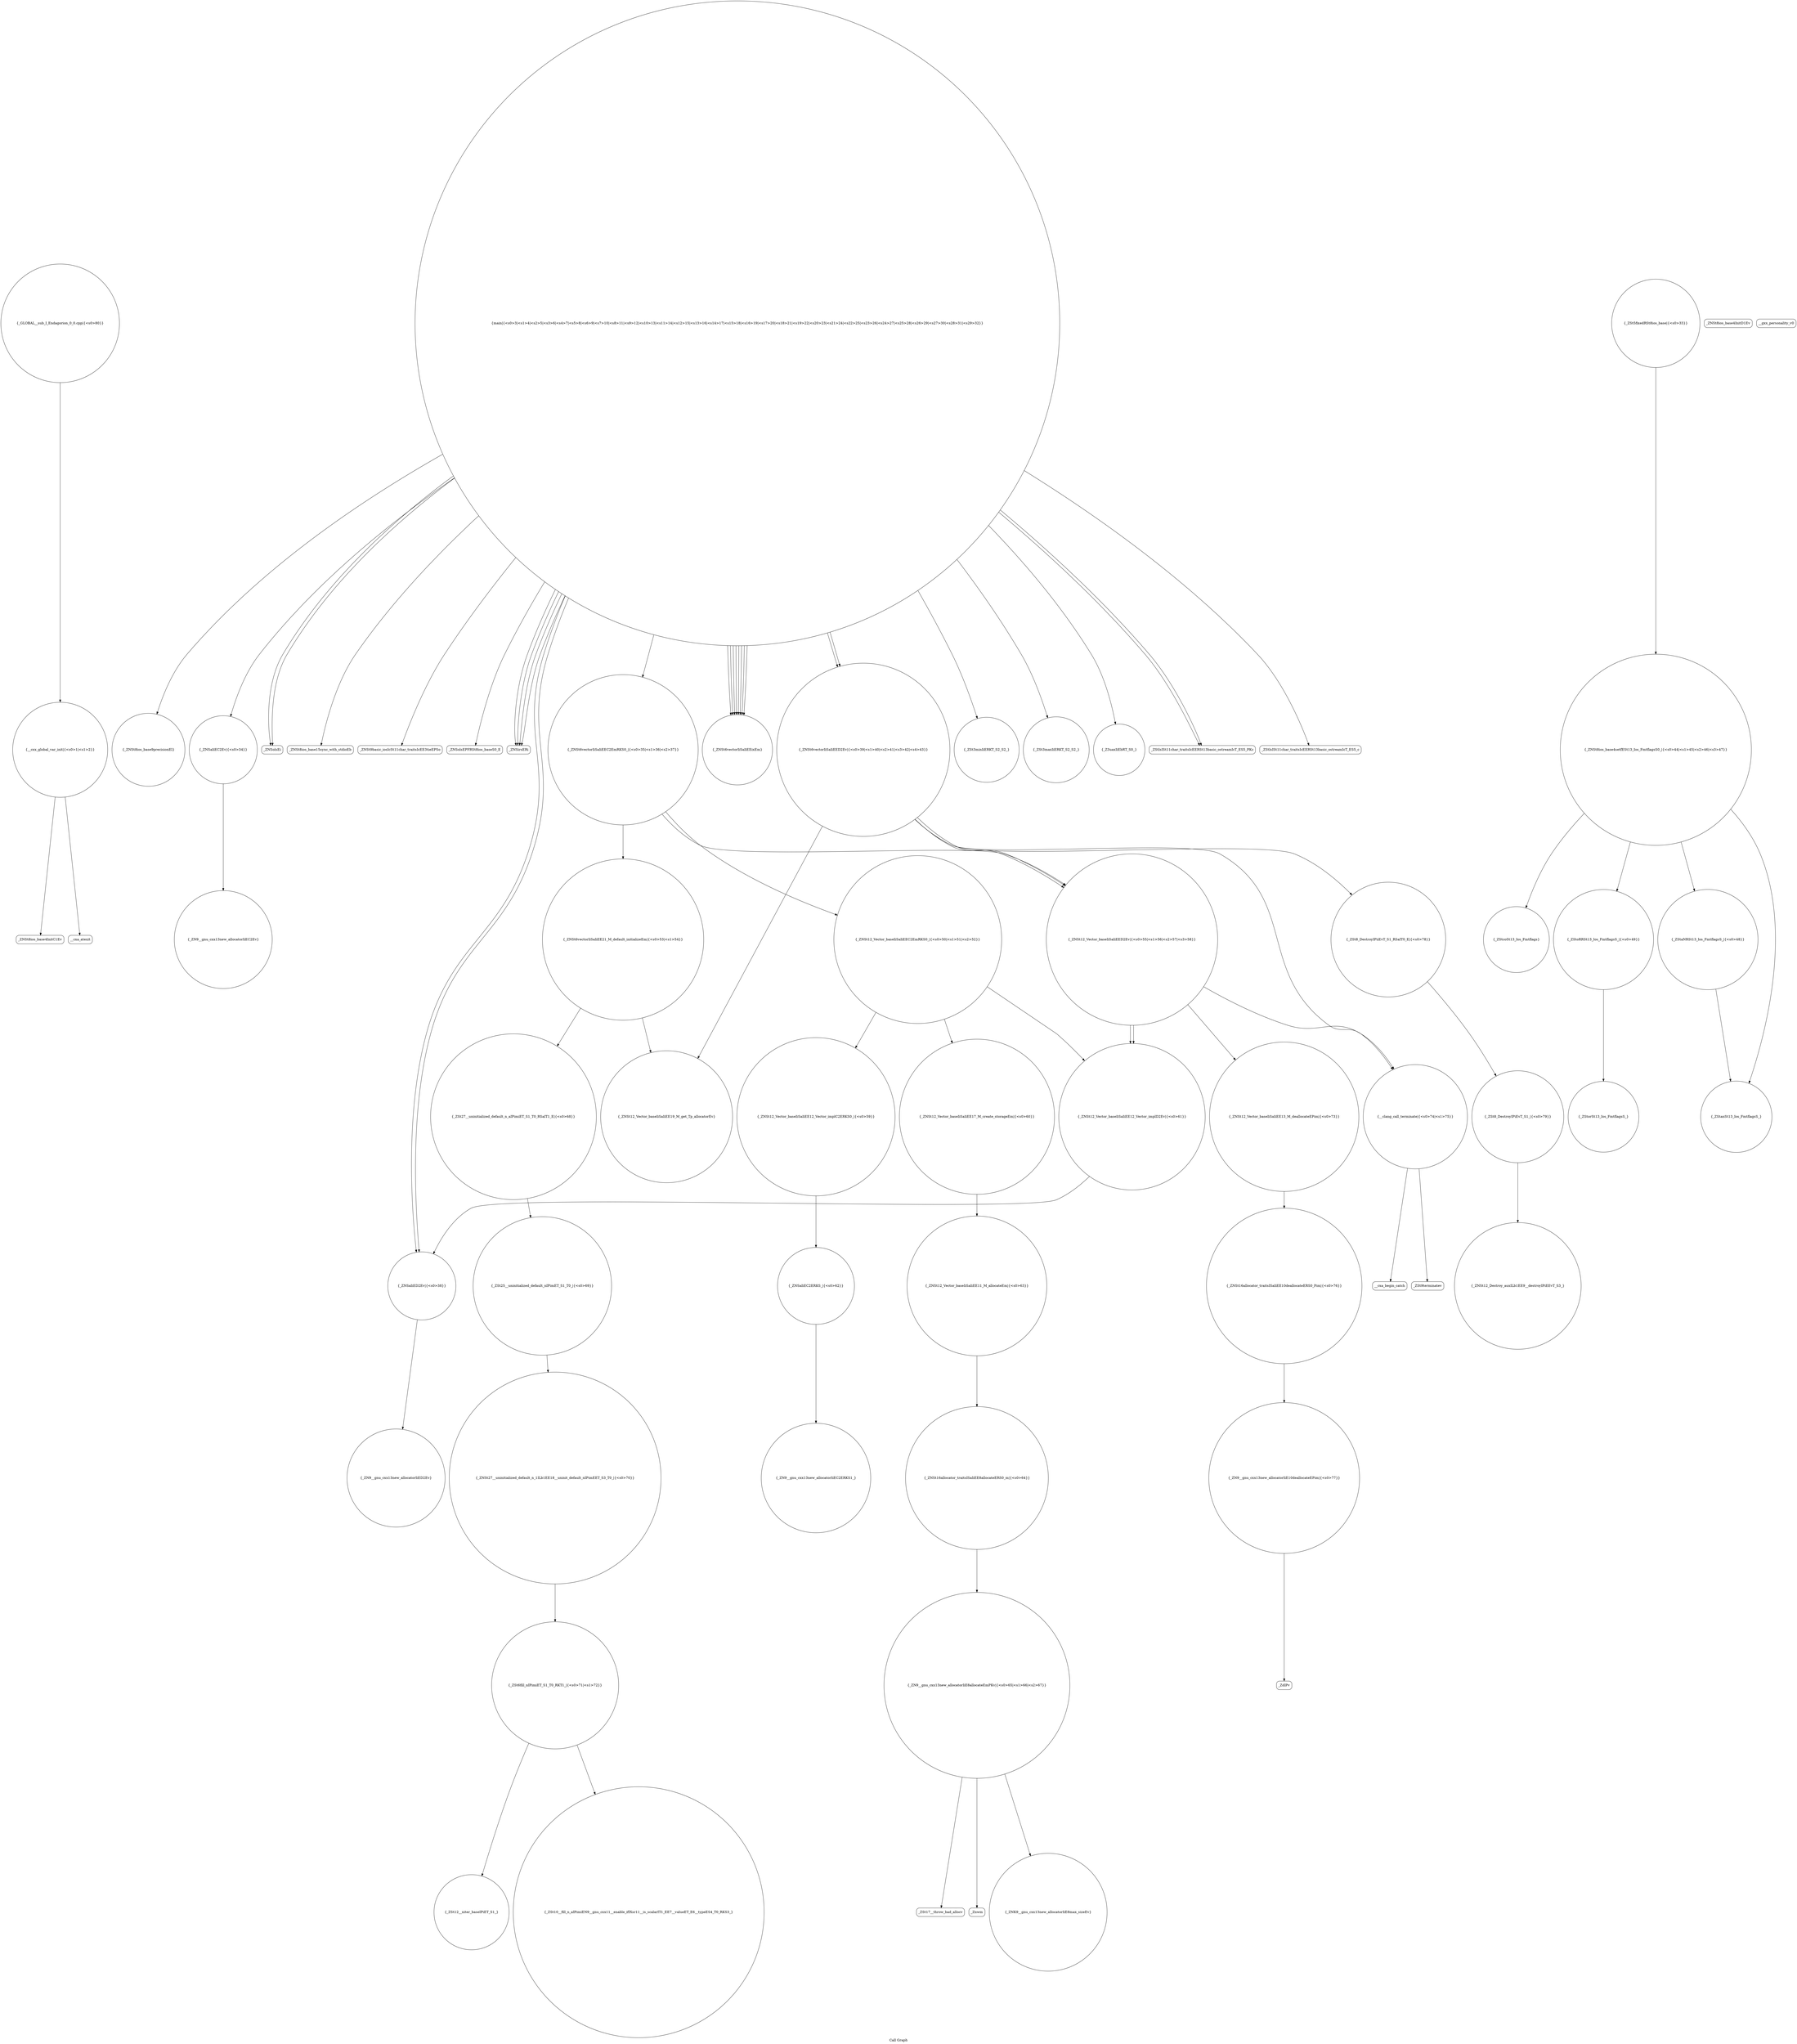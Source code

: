 digraph "Call Graph" {
	label="Call Graph";

	Node0x562578830e50 [shape=record,shape=circle,label="{__cxx_global_var_init|{<s0>1|<s1>2}}"];
	Node0x562578830e50:s0 -> Node0x562578830ed0[color=black];
	Node0x562578830e50:s1 -> Node0x562578830fd0[color=black];
	Node0x5625788324d0 [shape=record,shape=circle,label="{_ZSt27__uninitialized_default_n_aIPimiET_S1_T0_RSaIT1_E|{<s0>68}}"];
	Node0x5625788324d0:s0 -> Node0x5625788325d0[color=black];
	Node0x5625788311d0 [shape=record,shape=circle,label="{_ZNSt8ios_base9precisionEl}"];
	Node0x562578833870 [shape=record,shape=circle,label="{_ZNSt12_Vector_baseIiSaIiEE13_M_deallocateEPim|{<s0>73}}"];
	Node0x562578833870:s0 -> Node0x562578833a70[color=black];
	Node0x562578831550 [shape=record,shape=circle,label="{_ZNSaIiED2Ev|{<s0>38}}"];
	Node0x562578831550:s0 -> Node0x562578831d50[color=black];
	Node0x562578833bf0 [shape=record,shape=circle,label="{_ZSt8_DestroyIPiiEvT_S1_RSaIT0_E|{<s0>78}}"];
	Node0x562578833bf0:s0 -> Node0x562578833c70[color=black];
	Node0x5625788318d0 [shape=record,shape=Mrecord,label="{_ZNSolsEi}"];
	Node0x562578831c50 [shape=record,shape=circle,label="{_ZStorSt13_Ios_FmtflagsS_}"];
	Node0x562578831fd0 [shape=record,shape=circle,label="{_ZNSt12_Vector_baseIiSaIiEE17_M_create_storageEm|{<s0>60}}"];
	Node0x562578831fd0:s0 -> Node0x5625788321d0[color=black];
	Node0x562578832350 [shape=record,shape=circle,label="{_ZNK9__gnu_cxx13new_allocatorIiE8max_sizeEv}"];
	Node0x562578831050 [shape=record,shape=circle,label="{main|{<s0>3|<s1>4|<s2>5|<s3>6|<s4>7|<s5>8|<s6>9|<s7>10|<s8>11|<s9>12|<s10>13|<s11>14|<s12>15|<s13>16|<s14>17|<s15>18|<s16>19|<s17>20|<s18>21|<s19>22|<s20>23|<s21>24|<s22>25|<s23>26|<s24>27|<s25>28|<s26>29|<s27>30|<s28>31|<s29>32}}"];
	Node0x562578831050:s0 -> Node0x5625788310d0[color=black];
	Node0x562578831050:s1 -> Node0x562578831150[color=black];
	Node0x562578831050:s2 -> Node0x5625788311d0[color=black];
	Node0x562578831050:s3 -> Node0x562578831250[color=black];
	Node0x562578831050:s4 -> Node0x562578831350[color=black];
	Node0x562578831050:s5 -> Node0x562578831350[color=black];
	Node0x562578831050:s6 -> Node0x562578831350[color=black];
	Node0x562578831050:s7 -> Node0x5625788313d0[color=black];
	Node0x562578831050:s8 -> Node0x562578831450[color=black];
	Node0x562578831050:s9 -> Node0x562578831550[color=black];
	Node0x562578831050:s10 -> Node0x562578831350[color=black];
	Node0x562578831050:s11 -> Node0x5625788315d0[color=black];
	Node0x562578831050:s12 -> Node0x562578831550[color=black];
	Node0x562578831050:s13 -> Node0x562578831950[color=black];
	Node0x562578831050:s14 -> Node0x5625788315d0[color=black];
	Node0x562578831050:s15 -> Node0x5625788315d0[color=black];
	Node0x562578831050:s16 -> Node0x5625788315d0[color=black];
	Node0x562578831050:s17 -> Node0x5625788315d0[color=black];
	Node0x562578831050:s18 -> Node0x5625788315d0[color=black];
	Node0x562578831050:s19 -> Node0x5625788316d0[color=black];
	Node0x562578831050:s20 -> Node0x5625788315d0[color=black];
	Node0x562578831050:s21 -> Node0x5625788315d0[color=black];
	Node0x562578831050:s22 -> Node0x562578831750[color=black];
	Node0x562578831050:s23 -> Node0x562578831650[color=black];
	Node0x562578831050:s24 -> Node0x562578831850[color=black];
	Node0x562578831050:s25 -> Node0x5625788318d0[color=black];
	Node0x562578831050:s26 -> Node0x562578831850[color=black];
	Node0x562578831050:s27 -> Node0x5625788318d0[color=black];
	Node0x562578831050:s28 -> Node0x5625788317d0[color=black];
	Node0x562578831050:s29 -> Node0x562578831950[color=black];
	Node0x5625788336f0 [shape=record,shape=circle,label="{_ZSt6fill_nIPimiET_S1_T0_RKT1_|{<s0>71|<s1>72}}"];
	Node0x5625788336f0:s0 -> Node0x5625788337f0[color=black];
	Node0x5625788336f0:s1 -> Node0x562578833770[color=black];
	Node0x5625788313d0 [shape=record,shape=circle,label="{_ZNSaIiEC2Ev|{<s0>34}}"];
	Node0x5625788313d0:s0 -> Node0x562578831cd0[color=black];
	Node0x562578833a70 [shape=record,shape=circle,label="{_ZNSt16allocator_traitsISaIiEE10deallocateERS0_Pim|{<s0>76}}"];
	Node0x562578833a70:s0 -> Node0x562578833af0[color=black];
	Node0x562578831750 [shape=record,shape=circle,label="{_ZSt3maxIiERKT_S2_S2_}"];
	Node0x562578831ad0 [shape=record,shape=circle,label="{_ZStcoSt13_Ios_Fmtflags}"];
	Node0x562578831e50 [shape=record,shape=circle,label="{_ZNSt6vectorIiSaIiEE21_M_default_initializeEm|{<s0>53|<s1>54}}"];
	Node0x562578831e50:s0 -> Node0x562578832550[color=black];
	Node0x562578831e50:s1 -> Node0x5625788324d0[color=black];
	Node0x5625788321d0 [shape=record,shape=circle,label="{_ZNSt12_Vector_baseIiSaIiEE11_M_allocateEm|{<s0>63}}"];
	Node0x5625788321d0:s0 -> Node0x562578832250[color=black];
	Node0x562578830ed0 [shape=record,shape=Mrecord,label="{_ZNSt8ios_base4InitC1Ev}"];
	Node0x562578832550 [shape=record,shape=circle,label="{_ZNSt12_Vector_baseIiSaIiEE19_M_get_Tp_allocatorEv}"];
	Node0x562578831250 [shape=record,shape=Mrecord,label="{_ZNSolsEPFRSt8ios_baseS0_E}"];
	Node0x5625788338f0 [shape=record,shape=circle,label="{__clang_call_terminate|{<s0>74|<s1>75}}"];
	Node0x5625788338f0:s0 -> Node0x562578833970[color=black];
	Node0x5625788338f0:s1 -> Node0x5625788339f0[color=black];
	Node0x5625788315d0 [shape=record,shape=circle,label="{_ZNSt6vectorIiSaIiEEixEm}"];
	Node0x562578833c70 [shape=record,shape=circle,label="{_ZSt8_DestroyIPiEvT_S1_|{<s0>79}}"];
	Node0x562578833c70:s0 -> Node0x562578833cf0[color=black];
	Node0x562578831950 [shape=record,shape=circle,label="{_ZNSt6vectorIiSaIiEED2Ev|{<s0>39|<s1>40|<s2>41|<s3>42|<s4>43}}"];
	Node0x562578831950:s0 -> Node0x562578832550[color=black];
	Node0x562578831950:s1 -> Node0x562578833bf0[color=black];
	Node0x562578831950:s2 -> Node0x562578831ed0[color=black];
	Node0x562578831950:s3 -> Node0x562578831ed0[color=black];
	Node0x562578831950:s4 -> Node0x5625788338f0[color=black];
	Node0x562578831cd0 [shape=record,shape=circle,label="{_ZN9__gnu_cxx13new_allocatorIiEC2Ev}"];
	Node0x562578832050 [shape=record,shape=circle,label="{_ZNSt12_Vector_baseIiSaIiEE12_Vector_implD2Ev|{<s0>61}}"];
	Node0x562578832050:s0 -> Node0x562578831550[color=black];
	Node0x5625788323d0 [shape=record,shape=Mrecord,label="{_ZSt17__throw_bad_allocv}"];
	Node0x5625788310d0 [shape=record,shape=Mrecord,label="{_ZNSt8ios_base15sync_with_stdioEb}"];
	Node0x562578833770 [shape=record,shape=circle,label="{_ZSt10__fill_n_aIPimiEN9__gnu_cxx11__enable_ifIXsr11__is_scalarIT1_EE7__valueET_E6__typeES4_T0_RKS3_}"];
	Node0x562578831450 [shape=record,shape=circle,label="{_ZNSt6vectorIiSaIiEEC2EmRKS0_|{<s0>35|<s1>36|<s2>37}}"];
	Node0x562578831450:s0 -> Node0x562578831dd0[color=black];
	Node0x562578831450:s1 -> Node0x562578831e50[color=black];
	Node0x562578831450:s2 -> Node0x562578831ed0[color=black];
	Node0x562578833af0 [shape=record,shape=circle,label="{_ZN9__gnu_cxx13new_allocatorIiE10deallocateEPim|{<s0>77}}"];
	Node0x562578833af0:s0 -> Node0x562578833b70[color=black];
	Node0x5625788317d0 [shape=record,shape=Mrecord,label="{_ZStlsISt11char_traitsIcEERSt13basic_ostreamIcT_ES5_c}"];
	Node0x562578831b50 [shape=record,shape=circle,label="{_ZStoRRSt13_Ios_FmtflagsS_|{<s0>49}}"];
	Node0x562578831b50:s0 -> Node0x562578831c50[color=black];
	Node0x562578831ed0 [shape=record,shape=circle,label="{_ZNSt12_Vector_baseIiSaIiEED2Ev|{<s0>55|<s1>56|<s2>57|<s3>58}}"];
	Node0x562578831ed0:s0 -> Node0x562578833870[color=black];
	Node0x562578831ed0:s1 -> Node0x562578832050[color=black];
	Node0x562578831ed0:s2 -> Node0x562578832050[color=black];
	Node0x562578831ed0:s3 -> Node0x5625788338f0[color=black];
	Node0x562578832250 [shape=record,shape=circle,label="{_ZNSt16allocator_traitsISaIiEE8allocateERS0_m|{<s0>64}}"];
	Node0x562578832250:s0 -> Node0x5625788322d0[color=black];
	Node0x562578830f50 [shape=record,shape=Mrecord,label="{_ZNSt8ios_base4InitD1Ev}"];
	Node0x5625788325d0 [shape=record,shape=circle,label="{_ZSt25__uninitialized_default_nIPimET_S1_T0_|{<s0>69}}"];
	Node0x5625788325d0:s0 -> Node0x562578833670[color=black];
	Node0x5625788312d0 [shape=record,shape=circle,label="{_ZSt5fixedRSt8ios_base|{<s0>33}}"];
	Node0x5625788312d0:s0 -> Node0x5625788319d0[color=black];
	Node0x562578833970 [shape=record,shape=Mrecord,label="{__cxa_begin_catch}"];
	Node0x562578831650 [shape=record,shape=circle,label="{_Z3uaxIiEbRT_S0_}"];
	Node0x562578833cf0 [shape=record,shape=circle,label="{_ZNSt12_Destroy_auxILb1EE9__destroyIPiEEvT_S3_}"];
	Node0x5625788319d0 [shape=record,shape=circle,label="{_ZNSt8ios_base4setfESt13_Ios_FmtflagsS0_|{<s0>44|<s1>45|<s2>46|<s3>47}}"];
	Node0x5625788319d0:s0 -> Node0x562578831ad0[color=black];
	Node0x5625788319d0:s1 -> Node0x562578831a50[color=black];
	Node0x5625788319d0:s2 -> Node0x562578831bd0[color=black];
	Node0x5625788319d0:s3 -> Node0x562578831b50[color=black];
	Node0x562578831d50 [shape=record,shape=circle,label="{_ZN9__gnu_cxx13new_allocatorIiED2Ev}"];
	Node0x5625788320d0 [shape=record,shape=circle,label="{_ZNSaIiEC2ERKS_|{<s0>62}}"];
	Node0x5625788320d0:s0 -> Node0x562578832150[color=black];
	Node0x562578832450 [shape=record,shape=Mrecord,label="{_Znwm}"];
	Node0x562578831150 [shape=record,shape=Mrecord,label="{_ZNSt9basic_iosIcSt11char_traitsIcEE3tieEPSo}"];
	Node0x5625788337f0 [shape=record,shape=circle,label="{_ZSt12__niter_baseIPiET_S1_}"];
	Node0x5625788314d0 [shape=record,shape=Mrecord,label="{__gxx_personality_v0}"];
	Node0x562578833b70 [shape=record,shape=Mrecord,label="{_ZdlPv}"];
	Node0x562578831850 [shape=record,shape=Mrecord,label="{_ZStlsISt11char_traitsIcEERSt13basic_ostreamIcT_ES5_PKc}"];
	Node0x562578831bd0 [shape=record,shape=circle,label="{_ZStanSt13_Ios_FmtflagsS_}"];
	Node0x562578831f50 [shape=record,shape=circle,label="{_ZNSt12_Vector_baseIiSaIiEE12_Vector_implC2ERKS0_|{<s0>59}}"];
	Node0x562578831f50:s0 -> Node0x5625788320d0[color=black];
	Node0x5625788322d0 [shape=record,shape=circle,label="{_ZN9__gnu_cxx13new_allocatorIiE8allocateEmPKv|{<s0>65|<s1>66|<s2>67}}"];
	Node0x5625788322d0:s0 -> Node0x562578832350[color=black];
	Node0x5625788322d0:s1 -> Node0x5625788323d0[color=black];
	Node0x5625788322d0:s2 -> Node0x562578832450[color=black];
	Node0x562578830fd0 [shape=record,shape=Mrecord,label="{__cxa_atexit}"];
	Node0x562578833670 [shape=record,shape=circle,label="{_ZNSt27__uninitialized_default_n_1ILb1EE18__uninit_default_nIPimEET_S3_T0_|{<s0>70}}"];
	Node0x562578833670:s0 -> Node0x5625788336f0[color=black];
	Node0x562578831350 [shape=record,shape=Mrecord,label="{_ZNSirsERi}"];
	Node0x5625788339f0 [shape=record,shape=Mrecord,label="{_ZSt9terminatev}"];
	Node0x5625788316d0 [shape=record,shape=circle,label="{_ZSt3minIiERKT_S2_S2_}"];
	Node0x562578833d70 [shape=record,shape=circle,label="{_GLOBAL__sub_I_Endagorion_0_0.cpp|{<s0>80}}"];
	Node0x562578833d70:s0 -> Node0x562578830e50[color=black];
	Node0x562578831a50 [shape=record,shape=circle,label="{_ZStaNRSt13_Ios_FmtflagsS_|{<s0>48}}"];
	Node0x562578831a50:s0 -> Node0x562578831bd0[color=black];
	Node0x562578831dd0 [shape=record,shape=circle,label="{_ZNSt12_Vector_baseIiSaIiEEC2EmRKS0_|{<s0>50|<s1>51|<s2>52}}"];
	Node0x562578831dd0:s0 -> Node0x562578831f50[color=black];
	Node0x562578831dd0:s1 -> Node0x562578831fd0[color=black];
	Node0x562578831dd0:s2 -> Node0x562578832050[color=black];
	Node0x562578832150 [shape=record,shape=circle,label="{_ZN9__gnu_cxx13new_allocatorIiEC2ERKS1_}"];
}

